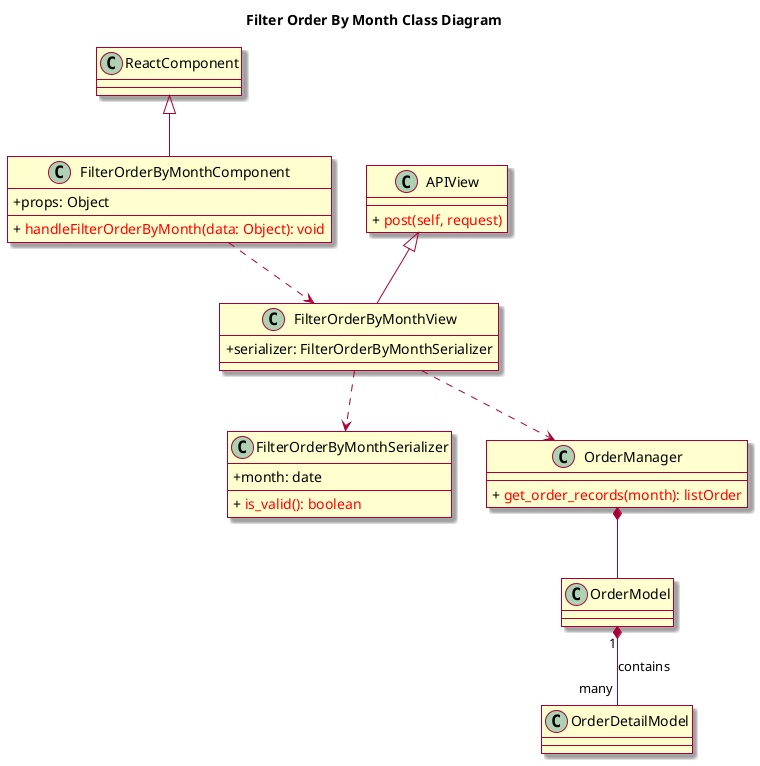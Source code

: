 @startumlMember
skin rose
skinparam classAttributeIconSize 0

title Filter Order By Month Class Diagram
class ReactComponent

class FilterOrderByMonthComponent {
	+ props: Object
	+ {method} <color:red> handleFilterOrderByMonth(data: Object): void
}

class FilterOrderByMonthView {
	+ serializer: FilterOrderByMonthSerializer
}

class APIView {
	+ {method} <color:red> post(self, request)
}

class FilterOrderByMonthSerializer {
	+  month: date
	+ {method} <color:red> is_valid(): boolean
}

class OrderManager {
	+ {method} <color:red> get_order_records(month): listOrder
}

class OrderModel {
}
class OrderDetailModel {
}
ReactComponent <|-- FilterOrderByMonthComponent
APIView <|-- FilterOrderByMonthView
FilterOrderByMonthComponent ..> FilterOrderByMonthView
FilterOrderByMonthView ..> FilterOrderByMonthSerializer
FilterOrderByMonthView ..> OrderManager
OrderManager *-- OrderModel
OrderModel "1" *-- "many" OrderDetailModel : contains
@enduml

